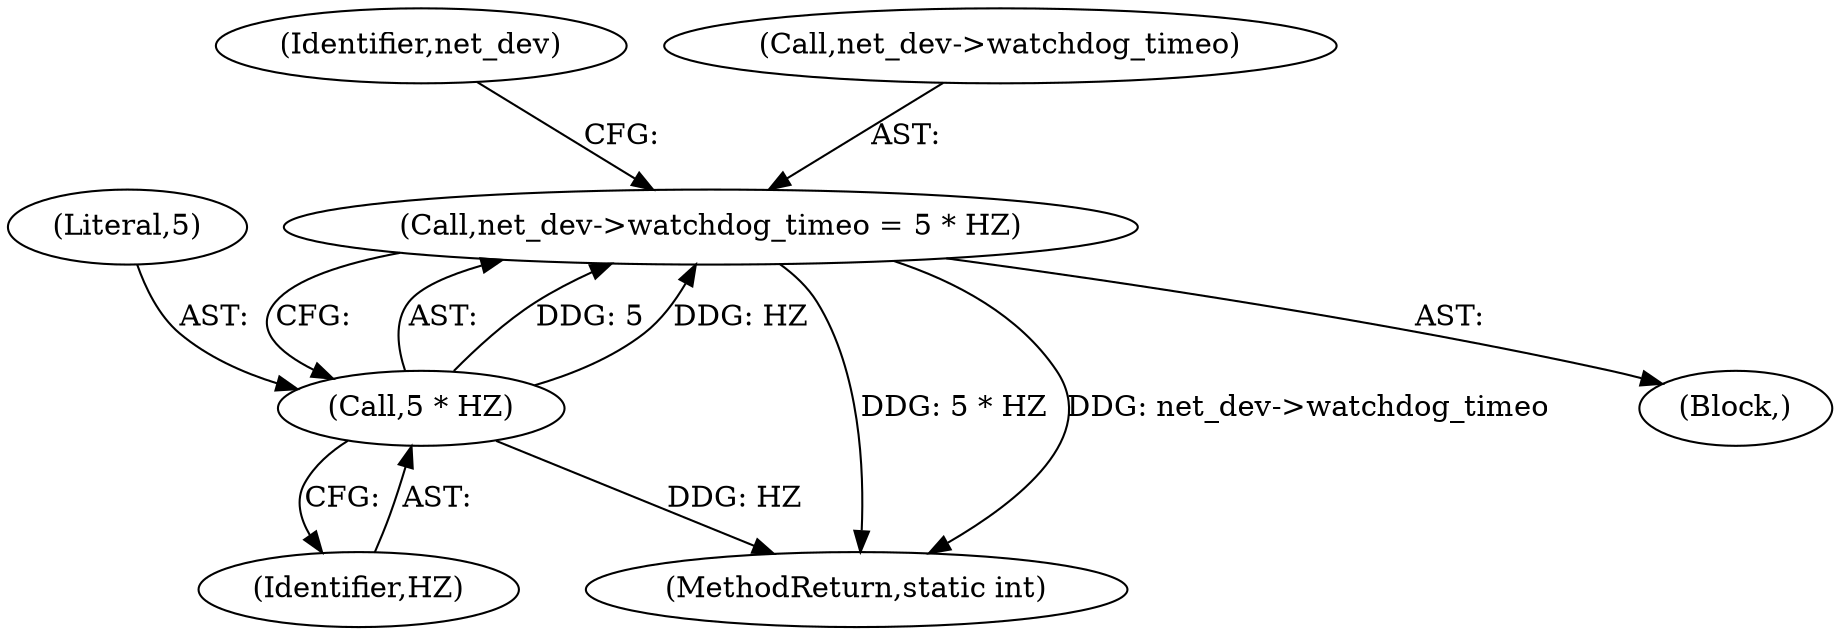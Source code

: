 digraph "0_linux_68cb695ccecf949d48949e72f8ce591fdaaa325c_0@pointer" {
"1000113" [label="(Call,net_dev->watchdog_timeo = 5 * HZ)"];
"1000117" [label="(Call,5 * HZ)"];
"1000227" [label="(MethodReturn,static int)"];
"1000122" [label="(Identifier,net_dev)"];
"1000104" [label="(Block,)"];
"1000114" [label="(Call,net_dev->watchdog_timeo)"];
"1000119" [label="(Identifier,HZ)"];
"1000113" [label="(Call,net_dev->watchdog_timeo = 5 * HZ)"];
"1000118" [label="(Literal,5)"];
"1000117" [label="(Call,5 * HZ)"];
"1000113" -> "1000104"  [label="AST: "];
"1000113" -> "1000117"  [label="CFG: "];
"1000114" -> "1000113"  [label="AST: "];
"1000117" -> "1000113"  [label="AST: "];
"1000122" -> "1000113"  [label="CFG: "];
"1000113" -> "1000227"  [label="DDG: 5 * HZ"];
"1000113" -> "1000227"  [label="DDG: net_dev->watchdog_timeo"];
"1000117" -> "1000113"  [label="DDG: 5"];
"1000117" -> "1000113"  [label="DDG: HZ"];
"1000117" -> "1000119"  [label="CFG: "];
"1000118" -> "1000117"  [label="AST: "];
"1000119" -> "1000117"  [label="AST: "];
"1000117" -> "1000227"  [label="DDG: HZ"];
}
